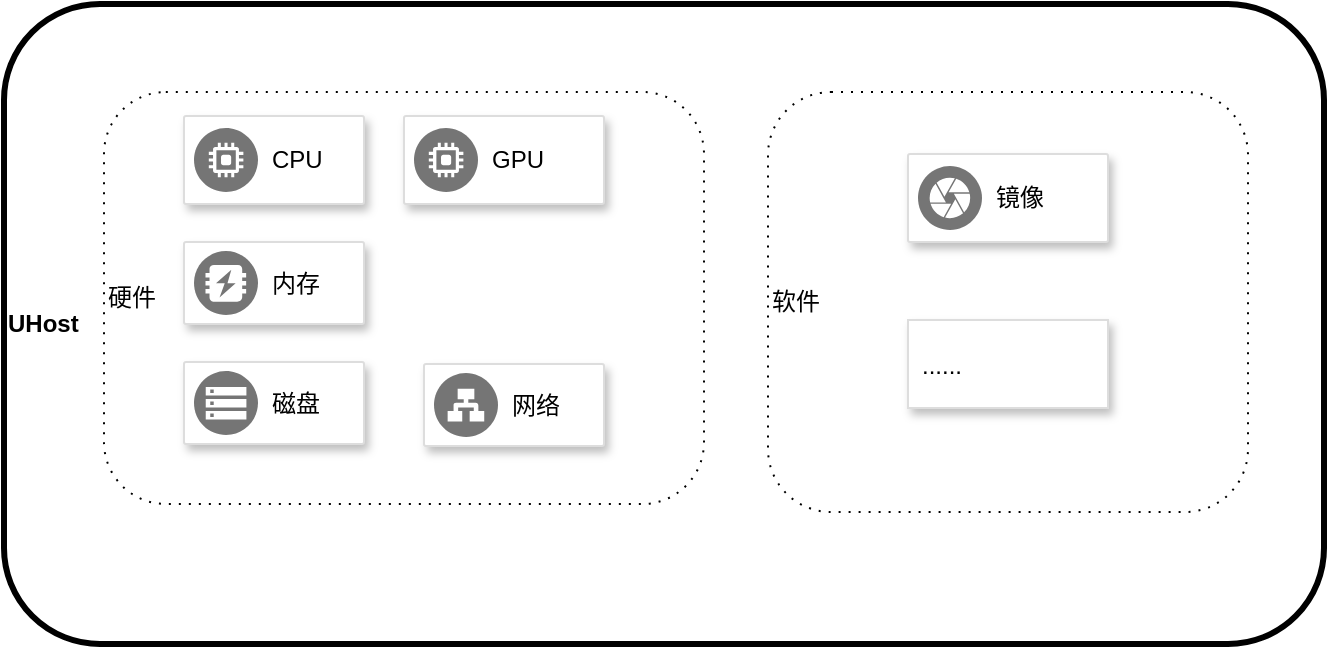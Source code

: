 <mxfile version="11.1.4" type="github"><diagram id="5w3YFkcncLOURUXDjKWu" name="Ã§Â¬Â¬ 1 Ã©Â¡Âµ"><mxGraphModel dx="868" dy="482" grid="1" gridSize="10" guides="1" tooltips="1" connect="1" arrows="1" fold="1" page="1" pageScale="1" pageWidth="827" pageHeight="1169" math="0" shadow="0"><root><mxCell id="0"/><mxCell id="1" parent="0"/><mxCell id="i9ivjtI_UxGeKw9wzssS-1" value="" style="group" vertex="1" connectable="0" parent="1"><mxGeometry x="83" y="140" width="660" height="320" as="geometry"/></mxCell><mxCell id="VYPvNojx5EXFMhFN18HT-17" value="&lt;b&gt;UHost&lt;/b&gt;" style="shape=ext;rounded=1;html=1;whiteSpace=wrap;strokeWidth=3;align=left;" parent="i9ivjtI_UxGeKw9wzssS-1" vertex="1"><mxGeometry width="660" height="320" as="geometry"/></mxCell><mxCell id="VYPvNojx5EXFMhFN18HT-18" value="" style="group" parent="i9ivjtI_UxGeKw9wzssS-1" vertex="1" connectable="0" treatAsSingle="0"><mxGeometry x="382" y="44" width="240" height="210" as="geometry"/></mxCell><mxCell id="VYPvNojx5EXFMhFN18HT-16" value="软件" style="shape=ext;rounded=1;html=1;whiteSpace=wrap;dashed=1;dashPattern=1 4;align=left;" parent="VYPvNojx5EXFMhFN18HT-18" vertex="1"><mxGeometry width="240" height="210" as="geometry"/></mxCell><mxCell id="VYPvNojx5EXFMhFN18HT-4" value="" style="strokeColor=#dddddd;fillColor=#ffffff;shadow=1;strokeWidth=1;rounded=1;absoluteArcSize=1;arcSize=2;" parent="VYPvNojx5EXFMhFN18HT-18" vertex="1" treatAsSingle="0"><mxGeometry x="70" y="31" width="100" height="44" as="geometry"/></mxCell><mxCell id="VYPvNojx5EXFMhFN18HT-5" value="镜像" style="dashed=0;connectable=0;html=1;fillColor=#757575;strokeColor=none;shape=mxgraph.gcp2.image_services;part=1;labelPosition=right;verticalLabelPosition=middle;align=left;verticalAlign=middle;spacingLeft=5;fontColor=#000000;fontSize=12;" parent="VYPvNojx5EXFMhFN18HT-4" vertex="1"><mxGeometry y="0.5" width="32" height="32" relative="1" as="geometry"><mxPoint x="5" y="-16" as="offset"/></mxGeometry></mxCell><mxCell id="VYPvNojx5EXFMhFN18HT-14" value="......" style="dashed=0;strokeColor=#dddddd;fillColor=#ffffff;shadow=1;strokeWidth=1;labelPosition=center;verticalLabelPosition=middle;align=left;verticalAlign=middle;spacingLeft=5;fontColor=#000000;fontSize=12;" parent="VYPvNojx5EXFMhFN18HT-18" vertex="1"><mxGeometry x="70" y="114" width="100" height="44" as="geometry"/></mxCell><mxCell id="VYPvNojx5EXFMhFN18HT-19" value="" style="group;strokeWidth=1;" parent="i9ivjtI_UxGeKw9wzssS-1" vertex="1" connectable="0" treatAsSingle="0"><mxGeometry x="50" y="44" width="300" height="206" as="geometry"/></mxCell><mxCell id="VYPvNojx5EXFMhFN18HT-15" value="硬件" style="shape=ext;rounded=1;html=1;whiteSpace=wrap;dashed=1;dashPattern=1 4;align=left;" parent="VYPvNojx5EXFMhFN18HT-19" vertex="1"><mxGeometry width="300" height="206" as="geometry"/></mxCell><mxCell id="VYPvNojx5EXFMhFN18HT-2" value="" style="strokeColor=#dddddd;fillColor=#ffffff;shadow=1;strokeWidth=1;rounded=1;absoluteArcSize=1;arcSize=2;" parent="VYPvNojx5EXFMhFN18HT-19" vertex="1" treatAsSingle="0"><mxGeometry x="40" y="75" width="90" height="41" as="geometry"/></mxCell><mxCell id="VYPvNojx5EXFMhFN18HT-3" value="内存" style="dashed=0;connectable=0;html=1;fillColor=#757575;strokeColor=none;shape=mxgraph.gcp2.memcache;part=1;labelPosition=right;verticalLabelPosition=middle;align=left;verticalAlign=middle;spacingLeft=5;fontColor=#000000;fontSize=12;" parent="VYPvNojx5EXFMhFN18HT-2" vertex="1"><mxGeometry y="0.5" width="32" height="32" relative="1" as="geometry"><mxPoint x="5" y="-16" as="offset"/></mxGeometry></mxCell><mxCell id="VYPvNojx5EXFMhFN18HT-6" value="" style="strokeColor=#dddddd;fillColor=#ffffff;shadow=1;strokeWidth=1;rounded=1;absoluteArcSize=1;arcSize=2;" parent="VYPvNojx5EXFMhFN18HT-19" vertex="1" treatAsSingle="0"><mxGeometry x="160" y="136" width="90" height="41" as="geometry"/></mxCell><mxCell id="VYPvNojx5EXFMhFN18HT-7" value="网络&lt;br&gt;" style="dashed=0;connectable=0;html=1;fillColor=#757575;strokeColor=none;shape=mxgraph.gcp2.network_load_balancer;part=1;labelPosition=right;verticalLabelPosition=middle;align=left;verticalAlign=middle;spacingLeft=5;fontColor=#000000;fontSize=12;" parent="VYPvNojx5EXFMhFN18HT-6" vertex="1"><mxGeometry y="0.5" width="32" height="32" relative="1" as="geometry"><mxPoint x="5" y="-16" as="offset"/></mxGeometry></mxCell><mxCell id="VYPvNojx5EXFMhFN18HT-8" value="" style="strokeColor=#dddddd;fillColor=#ffffff;shadow=1;strokeWidth=1;rounded=1;absoluteArcSize=1;arcSize=2;" parent="VYPvNojx5EXFMhFN18HT-19" vertex="1" treatAsSingle="0"><mxGeometry x="40" y="135" width="90" height="41" as="geometry"/></mxCell><mxCell id="VYPvNojx5EXFMhFN18HT-9" value="磁盘" style="dashed=0;connectable=0;html=1;fillColor=#757575;strokeColor=none;shape=mxgraph.gcp2.persistent_disk_snapshot;part=1;labelPosition=right;verticalLabelPosition=middle;align=left;verticalAlign=middle;spacingLeft=5;fontColor=#000000;fontSize=12;" parent="VYPvNojx5EXFMhFN18HT-8" vertex="1"><mxGeometry y="0.5" width="32" height="32" relative="1" as="geometry"><mxPoint x="5" y="-16" as="offset"/></mxGeometry></mxCell><mxCell id="VYPvNojx5EXFMhFN18HT-10" value="" style="strokeColor=#dddddd;fillColor=#ffffff;shadow=1;strokeWidth=1;rounded=1;absoluteArcSize=1;arcSize=2;" parent="VYPvNojx5EXFMhFN18HT-19" vertex="1" treatAsSingle="0"><mxGeometry x="150" y="12" width="100" height="44" as="geometry"/></mxCell><mxCell id="VYPvNojx5EXFMhFN18HT-11" value="GPU" style="dashed=0;connectable=0;html=1;fillColor=#757575;strokeColor=none;shape=mxgraph.gcp2.dedicated_game_server;part=1;labelPosition=right;verticalLabelPosition=middle;align=left;verticalAlign=middle;spacingLeft=5;fontColor=#000000;fontSize=12;" parent="VYPvNojx5EXFMhFN18HT-10" vertex="1"><mxGeometry y="0.5" width="32" height="32" relative="1" as="geometry"><mxPoint x="5" y="-16" as="offset"/></mxGeometry></mxCell><mxCell id="VYPvNojx5EXFMhFN18HT-12" value="" style="strokeColor=#dddddd;fillColor=#ffffff;shadow=1;strokeWidth=1;rounded=1;absoluteArcSize=1;arcSize=2;" parent="VYPvNojx5EXFMhFN18HT-19" vertex="1" treatAsSingle="0"><mxGeometry x="40" y="12" width="90" height="44" as="geometry"/></mxCell><mxCell id="VYPvNojx5EXFMhFN18HT-13" value="CPU" style="dashed=0;connectable=0;html=1;fillColor=#757575;strokeColor=none;shape=mxgraph.gcp2.dedicated_game_server;part=1;labelPosition=right;verticalLabelPosition=middle;align=left;verticalAlign=middle;spacingLeft=5;fontColor=#000000;fontSize=12;" parent="VYPvNojx5EXFMhFN18HT-12" vertex="1"><mxGeometry y="0.5" width="32" height="32" relative="1" as="geometry"><mxPoint x="5" y="-16" as="offset"/></mxGeometry></mxCell></root></mxGraphModel></diagram></mxfile>